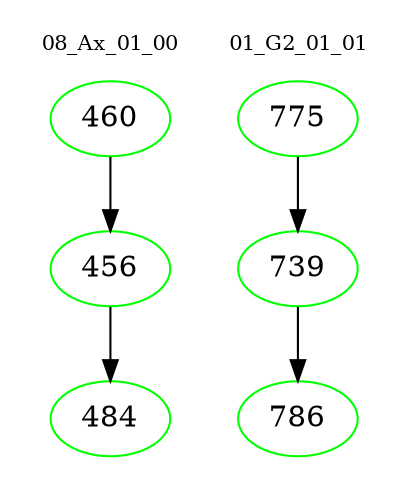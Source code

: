 digraph{
subgraph cluster_0 {
color = white
label = "08_Ax_01_00";
fontsize=10;
T0_460 [label="460", color="green"]
T0_460 -> T0_456 [color="black"]
T0_456 [label="456", color="green"]
T0_456 -> T0_484 [color="black"]
T0_484 [label="484", color="green"]
}
subgraph cluster_1 {
color = white
label = "01_G2_01_01";
fontsize=10;
T1_775 [label="775", color="green"]
T1_775 -> T1_739 [color="black"]
T1_739 [label="739", color="green"]
T1_739 -> T1_786 [color="black"]
T1_786 [label="786", color="green"]
}
}
